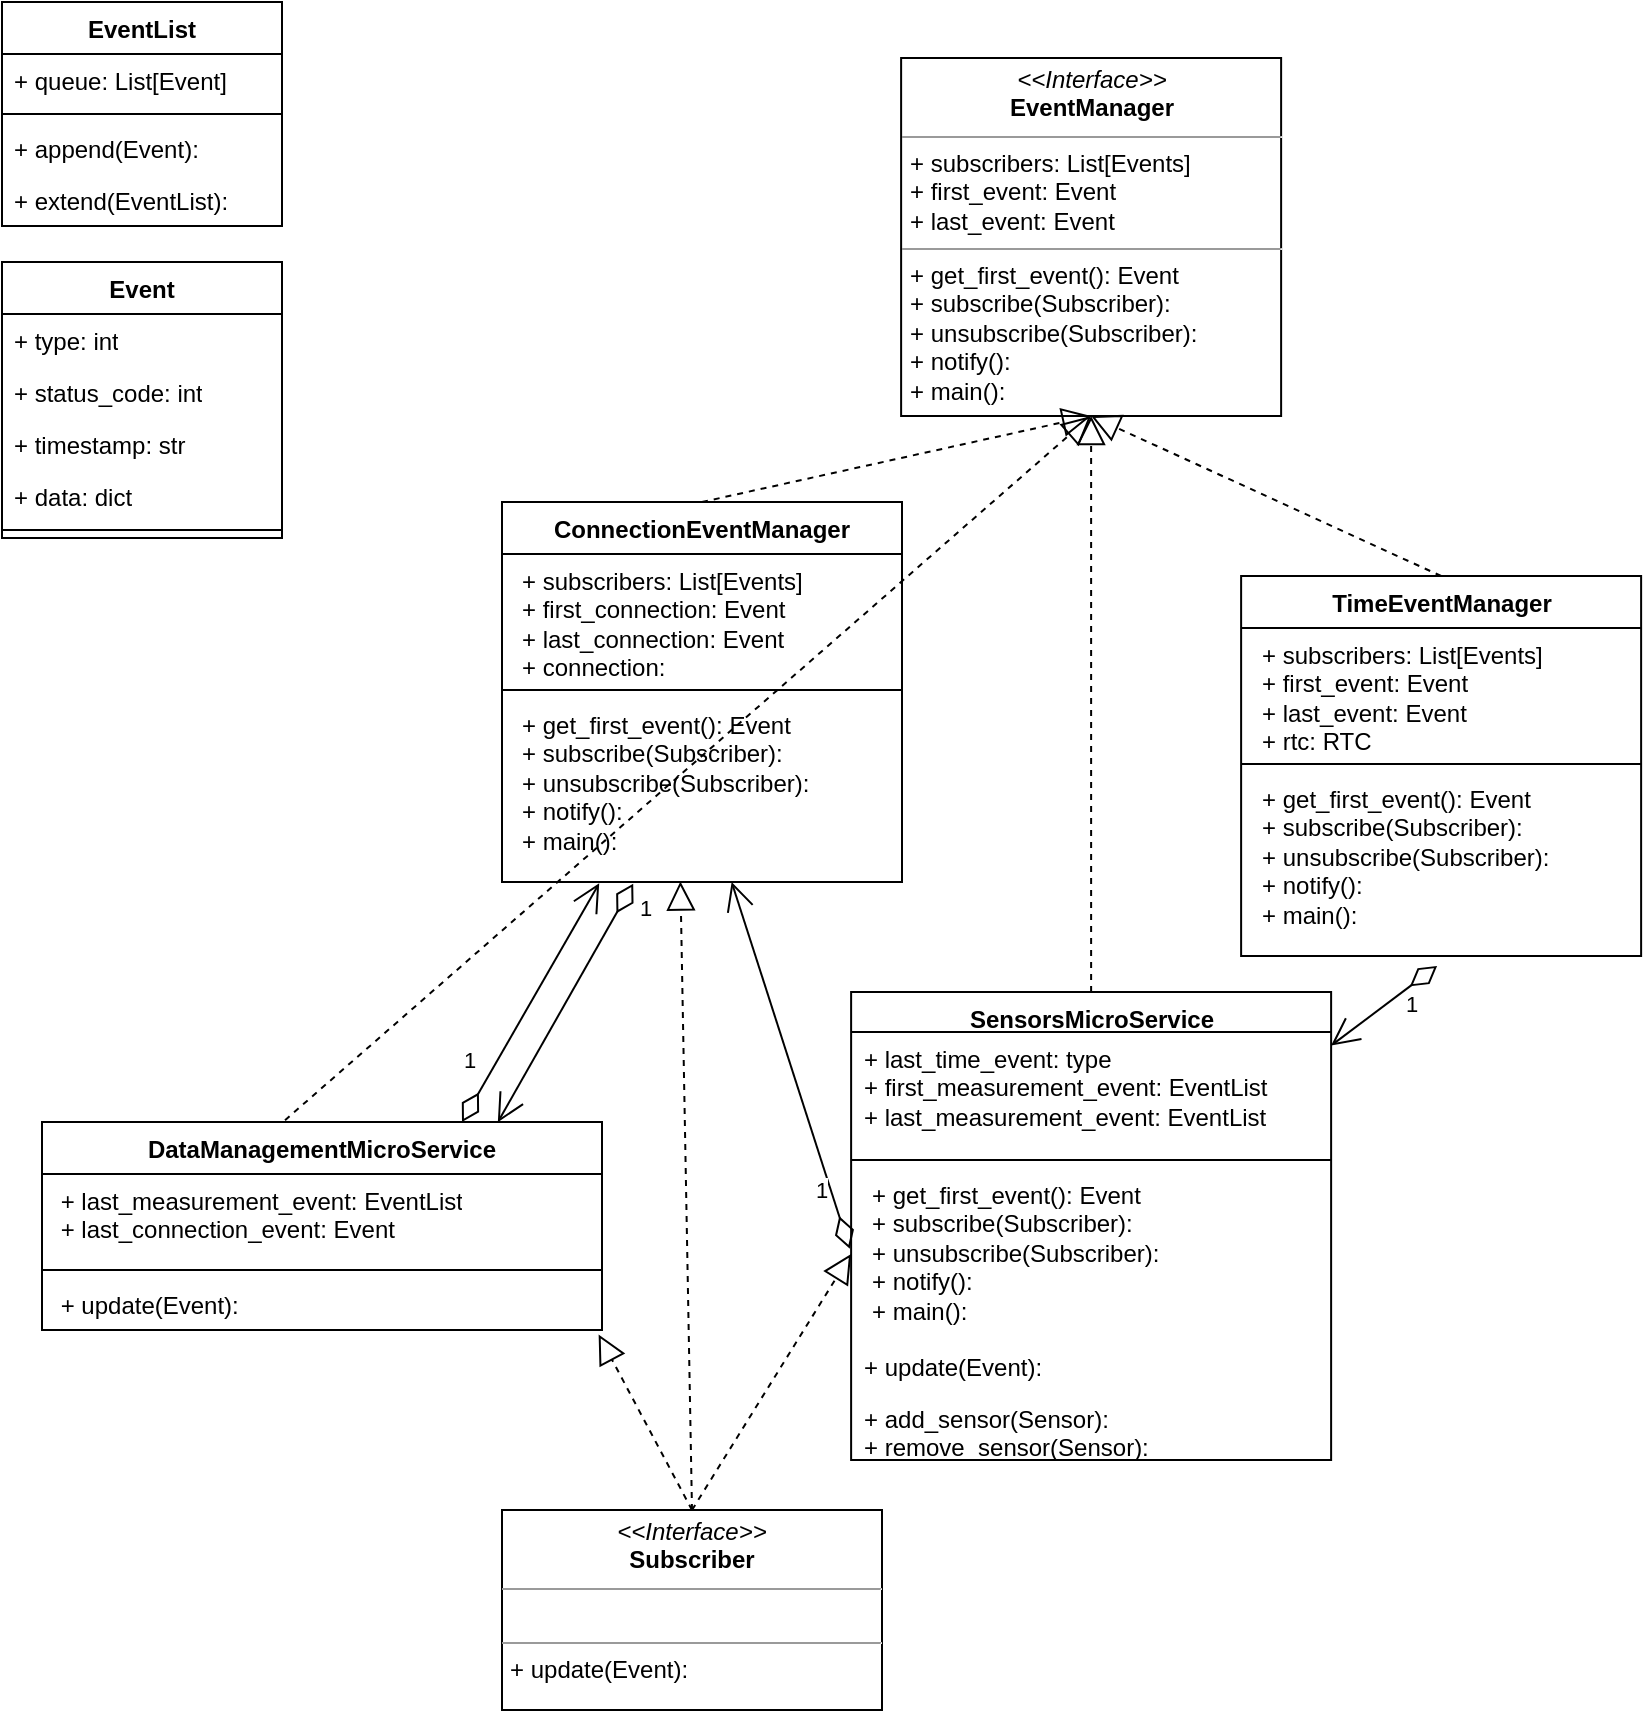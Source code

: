 <mxfile version="23.1.5" type="device">
  <diagram name="Page-1" id="AkYISrHaNfTUQQ3MHmil">
    <mxGraphModel dx="651" dy="523" grid="1" gridSize="10" guides="1" tooltips="1" connect="1" arrows="1" fold="1" page="1" pageScale="1" pageWidth="850" pageHeight="1100" math="0" shadow="0">
      <root>
        <mxCell id="0" />
        <mxCell id="1" parent="0" />
        <mxCell id="Dldf0S_5VanwXCT5Viiu-5" value="&lt;p style=&quot;margin:0px;margin-top:4px;text-align:center;&quot;&gt;&lt;i&gt;&amp;lt;&amp;lt;Interface&amp;gt;&amp;gt;&lt;/i&gt;&lt;br&gt;&lt;b&gt;EventManager&lt;/b&gt;&lt;/p&gt;&lt;hr size=&quot;1&quot;&gt;&lt;p style=&quot;margin:0px;margin-left:4px;&quot;&gt;+ subscribers: List[Events]&lt;br&gt;&lt;/p&gt;&lt;p style=&quot;margin:0px;margin-left:4px;&quot;&gt;+ first_event: Event&lt;br&gt;+ last_event: Event&lt;/p&gt;&lt;hr size=&quot;1&quot;&gt;&lt;p style=&quot;margin:0px;margin-left:4px;&quot;&gt;+ get_first_event(): Event&lt;br&gt;+ subscribe(Subscriber):&amp;nbsp;&lt;br&gt;+ unsubscribe(Subscriber):&amp;nbsp;&lt;br&gt;+ notify():&amp;nbsp;&lt;br&gt;&lt;/p&gt;&lt;p style=&quot;margin:0px;margin-left:4px;&quot;&gt;+ main():&lt;/p&gt;" style="verticalAlign=top;align=left;overflow=fill;fontSize=12;fontFamily=Helvetica;html=1;whiteSpace=wrap;" parent="1" vertex="1">
          <mxGeometry x="479.56" y="48" width="190" height="179" as="geometry" />
        </mxCell>
        <mxCell id="Dldf0S_5VanwXCT5Viiu-6" value="TimeEventManager" style="swimlane;fontStyle=1;align=center;verticalAlign=top;childLayout=stackLayout;horizontal=1;startSize=26;horizontalStack=0;resizeParent=1;resizeParentMax=0;resizeLast=0;collapsible=1;marginBottom=0;whiteSpace=wrap;html=1;" parent="1" vertex="1">
          <mxGeometry x="649.56" y="307" width="200" height="190" as="geometry" />
        </mxCell>
        <mxCell id="Dldf0S_5VanwXCT5Viiu-7" value="&lt;p style=&quot;border-color: var(--border-color); margin: 0px 0px 0px 4px;&quot;&gt;+ subscribers: List[Events]&lt;br style=&quot;border-color: var(--border-color);&quot;&gt;&lt;/p&gt;&lt;p style=&quot;border-color: var(--border-color); margin: 0px 0px 0px 4px;&quot;&gt;+ first_event: Event&lt;br style=&quot;border-color: var(--border-color);&quot;&gt;+ last_event: Event&lt;/p&gt;&lt;p style=&quot;border-color: var(--border-color); margin: 0px 0px 0px 4px;&quot;&gt;+ rtc: RTC&lt;/p&gt;" style="text;strokeColor=none;fillColor=none;align=left;verticalAlign=top;spacingLeft=4;spacingRight=4;overflow=hidden;rotatable=0;points=[[0,0.5],[1,0.5]];portConstraint=eastwest;whiteSpace=wrap;html=1;" parent="Dldf0S_5VanwXCT5Viiu-6" vertex="1">
          <mxGeometry y="26" width="200" height="64" as="geometry" />
        </mxCell>
        <mxCell id="Dldf0S_5VanwXCT5Viiu-8" value="" style="line;strokeWidth=1;fillColor=none;align=left;verticalAlign=middle;spacingTop=-1;spacingLeft=3;spacingRight=3;rotatable=0;labelPosition=right;points=[];portConstraint=eastwest;strokeColor=inherit;" parent="Dldf0S_5VanwXCT5Viiu-6" vertex="1">
          <mxGeometry y="90" width="200" height="8" as="geometry" />
        </mxCell>
        <mxCell id="Dldf0S_5VanwXCT5Viiu-9" value="&lt;p style=&quot;border-color: var(--border-color); margin: 0px 0px 0px 4px;&quot;&gt;+ get_first_event(): Event&lt;br style=&quot;border-color: var(--border-color);&quot;&gt;+ subscribe(Subscriber):&amp;nbsp;&lt;br style=&quot;border-color: var(--border-color);&quot;&gt;+ unsubscribe(Subscriber):&amp;nbsp;&lt;br style=&quot;border-color: var(--border-color);&quot;&gt;+ notify():&amp;nbsp;&lt;br style=&quot;border-color: var(--border-color);&quot;&gt;&lt;/p&gt;&lt;p style=&quot;border-color: var(--border-color); margin: 0px 0px 0px 4px;&quot;&gt;+ main():&lt;/p&gt;" style="text;strokeColor=none;fillColor=none;align=left;verticalAlign=top;spacingLeft=4;spacingRight=4;overflow=hidden;rotatable=0;points=[[0,0.5],[1,0.5]];portConstraint=eastwest;whiteSpace=wrap;html=1;" parent="Dldf0S_5VanwXCT5Viiu-6" vertex="1">
          <mxGeometry y="98" width="200" height="92" as="geometry" />
        </mxCell>
        <mxCell id="Dldf0S_5VanwXCT5Viiu-11" value="" style="endArrow=block;dashed=1;endFill=0;endSize=12;html=1;rounded=0;exitX=0.5;exitY=0;exitDx=0;exitDy=0;entryX=0.5;entryY=1;entryDx=0;entryDy=0;" parent="1" source="Dldf0S_5VanwXCT5Viiu-6" target="Dldf0S_5VanwXCT5Viiu-5" edge="1">
          <mxGeometry width="160" relative="1" as="geometry">
            <mxPoint x="409.56" y="447" as="sourcePoint" />
            <mxPoint x="569.56" y="447" as="targetPoint" />
          </mxGeometry>
        </mxCell>
        <mxCell id="Dldf0S_5VanwXCT5Viiu-16" value="Event" style="swimlane;fontStyle=1;align=center;verticalAlign=top;childLayout=stackLayout;horizontal=1;startSize=26;horizontalStack=0;resizeParent=1;resizeParentMax=0;resizeLast=0;collapsible=1;marginBottom=0;whiteSpace=wrap;html=1;" parent="1" vertex="1">
          <mxGeometry x="30" y="150" width="140" height="138" as="geometry" />
        </mxCell>
        <mxCell id="Dldf0S_5VanwXCT5Viiu-17" value="+ type: int" style="text;strokeColor=none;fillColor=none;align=left;verticalAlign=top;spacingLeft=4;spacingRight=4;overflow=hidden;rotatable=0;points=[[0,0.5],[1,0.5]];portConstraint=eastwest;whiteSpace=wrap;html=1;" parent="Dldf0S_5VanwXCT5Viiu-16" vertex="1">
          <mxGeometry y="26" width="140" height="26" as="geometry" />
        </mxCell>
        <mxCell id="Dldf0S_5VanwXCT5Viiu-20" value="+ status_code: int" style="text;strokeColor=none;fillColor=none;align=left;verticalAlign=top;spacingLeft=4;spacingRight=4;overflow=hidden;rotatable=0;points=[[0,0.5],[1,0.5]];portConstraint=eastwest;whiteSpace=wrap;html=1;" parent="Dldf0S_5VanwXCT5Viiu-16" vertex="1">
          <mxGeometry y="52" width="140" height="26" as="geometry" />
        </mxCell>
        <mxCell id="Dldf0S_5VanwXCT5Viiu-22" value="+ timestamp: str" style="text;strokeColor=none;fillColor=none;align=left;verticalAlign=top;spacingLeft=4;spacingRight=4;overflow=hidden;rotatable=0;points=[[0,0.5],[1,0.5]];portConstraint=eastwest;whiteSpace=wrap;html=1;" parent="Dldf0S_5VanwXCT5Viiu-16" vertex="1">
          <mxGeometry y="78" width="140" height="26" as="geometry" />
        </mxCell>
        <mxCell id="Dldf0S_5VanwXCT5Viiu-21" value="+ data: dict" style="text;strokeColor=none;fillColor=none;align=left;verticalAlign=top;spacingLeft=4;spacingRight=4;overflow=hidden;rotatable=0;points=[[0,0.5],[1,0.5]];portConstraint=eastwest;whiteSpace=wrap;html=1;" parent="Dldf0S_5VanwXCT5Viiu-16" vertex="1">
          <mxGeometry y="104" width="140" height="26" as="geometry" />
        </mxCell>
        <mxCell id="Dldf0S_5VanwXCT5Viiu-18" value="" style="line;strokeWidth=1;fillColor=none;align=left;verticalAlign=middle;spacingTop=-1;spacingLeft=3;spacingRight=3;rotatable=0;labelPosition=right;points=[];portConstraint=eastwest;strokeColor=inherit;" parent="Dldf0S_5VanwXCT5Viiu-16" vertex="1">
          <mxGeometry y="130" width="140" height="8" as="geometry" />
        </mxCell>
        <mxCell id="Dldf0S_5VanwXCT5Viiu-23" value="EventList" style="swimlane;fontStyle=1;align=center;verticalAlign=top;childLayout=stackLayout;horizontal=1;startSize=26;horizontalStack=0;resizeParent=1;resizeParentMax=0;resizeLast=0;collapsible=1;marginBottom=0;whiteSpace=wrap;html=1;" parent="1" vertex="1">
          <mxGeometry x="30" y="20" width="140" height="112" as="geometry" />
        </mxCell>
        <mxCell id="Dldf0S_5VanwXCT5Viiu-24" value="+ queue: List[Event]" style="text;strokeColor=none;fillColor=none;align=left;verticalAlign=top;spacingLeft=4;spacingRight=4;overflow=hidden;rotatable=0;points=[[0,0.5],[1,0.5]];portConstraint=eastwest;whiteSpace=wrap;html=1;" parent="Dldf0S_5VanwXCT5Viiu-23" vertex="1">
          <mxGeometry y="26" width="140" height="26" as="geometry" />
        </mxCell>
        <mxCell id="Dldf0S_5VanwXCT5Viiu-28" value="" style="line;strokeWidth=1;fillColor=none;align=left;verticalAlign=middle;spacingTop=-1;spacingLeft=3;spacingRight=3;rotatable=0;labelPosition=right;points=[];portConstraint=eastwest;strokeColor=inherit;" parent="Dldf0S_5VanwXCT5Viiu-23" vertex="1">
          <mxGeometry y="52" width="140" height="8" as="geometry" />
        </mxCell>
        <mxCell id="Dldf0S_5VanwXCT5Viiu-29" value="+ append(Event):&amp;nbsp;" style="text;strokeColor=none;fillColor=none;align=left;verticalAlign=top;spacingLeft=4;spacingRight=4;overflow=hidden;rotatable=0;points=[[0,0.5],[1,0.5]];portConstraint=eastwest;whiteSpace=wrap;html=1;" parent="Dldf0S_5VanwXCT5Viiu-23" vertex="1">
          <mxGeometry y="60" width="140" height="26" as="geometry" />
        </mxCell>
        <mxCell id="Dldf0S_5VanwXCT5Viiu-30" value="+ extend(EventList):&amp;nbsp;" style="text;strokeColor=none;fillColor=none;align=left;verticalAlign=top;spacingLeft=4;spacingRight=4;overflow=hidden;rotatable=0;points=[[0,0.5],[1,0.5]];portConstraint=eastwest;whiteSpace=wrap;html=1;" parent="Dldf0S_5VanwXCT5Viiu-23" vertex="1">
          <mxGeometry y="86" width="140" height="26" as="geometry" />
        </mxCell>
        <mxCell id="Dldf0S_5VanwXCT5Viiu-35" value="&lt;p style=&quot;margin:0px;margin-top:4px;text-align:center;&quot;&gt;&lt;i&gt;&amp;lt;&amp;lt;Interface&amp;gt;&amp;gt;&lt;/i&gt;&lt;br&gt;&lt;b&gt;Subscriber&lt;/b&gt;&lt;/p&gt;&lt;hr size=&quot;1&quot;&gt;&lt;p style=&quot;margin:0px;margin-left:4px;&quot;&gt;&lt;br&gt;&lt;/p&gt;&lt;hr size=&quot;1&quot;&gt;&lt;p style=&quot;margin:0px;margin-left:4px;&quot;&gt;+ update(Event):&lt;br&gt;&lt;/p&gt;" style="verticalAlign=top;align=left;overflow=fill;fontSize=12;fontFamily=Helvetica;html=1;whiteSpace=wrap;" parent="1" vertex="1">
          <mxGeometry x="280" y="774" width="190" height="100" as="geometry" />
        </mxCell>
        <mxCell id="Dldf0S_5VanwXCT5Viiu-36" value="ConnectionEventManager" style="swimlane;fontStyle=1;align=center;verticalAlign=top;childLayout=stackLayout;horizontal=1;startSize=26;horizontalStack=0;resizeParent=1;resizeParentMax=0;resizeLast=0;collapsible=1;marginBottom=0;whiteSpace=wrap;html=1;" parent="1" vertex="1">
          <mxGeometry x="280" y="270" width="200" height="190" as="geometry" />
        </mxCell>
        <mxCell id="Dldf0S_5VanwXCT5Viiu-37" value="&lt;p style=&quot;border-color: var(--border-color); margin: 0px 0px 0px 4px;&quot;&gt;+ subscribers: List[Events]&lt;br style=&quot;border-color: var(--border-color);&quot;&gt;&lt;/p&gt;&lt;p style=&quot;border-color: var(--border-color); margin: 0px 0px 0px 4px;&quot;&gt;+ first_connection: Event&lt;br style=&quot;border-color: var(--border-color);&quot;&gt;+ last_connection: Event&lt;/p&gt;&lt;p style=&quot;border-color: var(--border-color); margin: 0px 0px 0px 4px;&quot;&gt;+ connection:&lt;/p&gt;" style="text;strokeColor=none;fillColor=none;align=left;verticalAlign=top;spacingLeft=4;spacingRight=4;overflow=hidden;rotatable=0;points=[[0,0.5],[1,0.5]];portConstraint=eastwest;whiteSpace=wrap;html=1;" parent="Dldf0S_5VanwXCT5Viiu-36" vertex="1">
          <mxGeometry y="26" width="200" height="64" as="geometry" />
        </mxCell>
        <mxCell id="Dldf0S_5VanwXCT5Viiu-38" value="" style="line;strokeWidth=1;fillColor=none;align=left;verticalAlign=middle;spacingTop=-1;spacingLeft=3;spacingRight=3;rotatable=0;labelPosition=right;points=[];portConstraint=eastwest;strokeColor=inherit;" parent="Dldf0S_5VanwXCT5Viiu-36" vertex="1">
          <mxGeometry y="90" width="200" height="8" as="geometry" />
        </mxCell>
        <mxCell id="Dldf0S_5VanwXCT5Viiu-39" value="&lt;p style=&quot;border-color: var(--border-color); margin: 0px 0px 0px 4px;&quot;&gt;+ get_first_event(): Event&lt;br style=&quot;border-color: var(--border-color);&quot;&gt;+ subscribe(Subscriber):&amp;nbsp;&lt;br style=&quot;border-color: var(--border-color);&quot;&gt;+ unsubscribe(Subscriber):&amp;nbsp;&lt;br style=&quot;border-color: var(--border-color);&quot;&gt;+ notify():&amp;nbsp;&lt;br style=&quot;border-color: var(--border-color);&quot;&gt;&lt;/p&gt;&lt;p style=&quot;border-color: var(--border-color); margin: 0px 0px 0px 4px;&quot;&gt;+ main():&lt;/p&gt;" style="text;strokeColor=none;fillColor=none;align=left;verticalAlign=top;spacingLeft=4;spacingRight=4;overflow=hidden;rotatable=0;points=[[0,0.5],[1,0.5]];portConstraint=eastwest;whiteSpace=wrap;html=1;" parent="Dldf0S_5VanwXCT5Viiu-36" vertex="1">
          <mxGeometry y="98" width="200" height="92" as="geometry" />
        </mxCell>
        <mxCell id="Dldf0S_5VanwXCT5Viiu-41" value="" style="endArrow=block;dashed=1;endFill=0;endSize=12;html=1;rounded=0;exitX=0.5;exitY=0;exitDx=0;exitDy=0;entryX=0.5;entryY=1;entryDx=0;entryDy=0;" parent="1" source="Dldf0S_5VanwXCT5Viiu-36" target="Dldf0S_5VanwXCT5Viiu-5" edge="1">
          <mxGeometry width="160" relative="1" as="geometry">
            <mxPoint x="554.56" y="287" as="sourcePoint" />
            <mxPoint x="379.56" y="207" as="targetPoint" />
          </mxGeometry>
        </mxCell>
        <mxCell id="Dldf0S_5VanwXCT5Viiu-42" value="SensorsMicroService" style="swimlane;fontStyle=1;align=center;verticalAlign=top;childLayout=stackLayout;horizontal=1;startSize=20;horizontalStack=0;resizeParent=1;resizeParentMax=0;resizeLast=0;collapsible=1;marginBottom=0;whiteSpace=wrap;html=1;" parent="1" vertex="1">
          <mxGeometry x="454.56" y="515" width="240" height="234" as="geometry" />
        </mxCell>
        <mxCell id="Dldf0S_5VanwXCT5Viiu-43" value="+ last_time_event: type&lt;br&gt;+ first_measurement_event: EventList&lt;br&gt;+ last_measurement_event: EventList" style="text;strokeColor=none;fillColor=none;align=left;verticalAlign=top;spacingLeft=4;spacingRight=4;overflow=hidden;rotatable=0;points=[[0,0.5],[1,0.5]];portConstraint=eastwest;whiteSpace=wrap;html=1;" parent="Dldf0S_5VanwXCT5Viiu-42" vertex="1">
          <mxGeometry y="20" width="240" height="60" as="geometry" />
        </mxCell>
        <mxCell id="Dldf0S_5VanwXCT5Viiu-44" value="" style="line;strokeWidth=1;fillColor=none;align=left;verticalAlign=middle;spacingTop=-1;spacingLeft=3;spacingRight=3;rotatable=0;labelPosition=right;points=[];portConstraint=eastwest;strokeColor=inherit;" parent="Dldf0S_5VanwXCT5Viiu-42" vertex="1">
          <mxGeometry y="80" width="240" height="8" as="geometry" />
        </mxCell>
        <mxCell id="Dldf0S_5VanwXCT5Viiu-45" value="&lt;p style=&quot;border-color: var(--border-color); margin: 0px 0px 0px 4px;&quot;&gt;+ get_first_event(): Event&lt;br style=&quot;border-color: var(--border-color);&quot;&gt;+ subscribe(Subscriber):&amp;nbsp;&lt;br style=&quot;border-color: var(--border-color);&quot;&gt;+ unsubscribe(Subscriber):&amp;nbsp;&lt;br style=&quot;border-color: var(--border-color);&quot;&gt;+ notify():&amp;nbsp;&lt;br style=&quot;border-color: var(--border-color);&quot;&gt;&lt;/p&gt;&lt;p style=&quot;border-color: var(--border-color); margin: 0px 0px 0px 4px;&quot;&gt;+ main():&lt;/p&gt;" style="text;strokeColor=none;fillColor=none;align=left;verticalAlign=top;spacingLeft=4;spacingRight=4;overflow=hidden;rotatable=0;points=[[0,0.5],[1,0.5]];portConstraint=eastwest;whiteSpace=wrap;html=1;" parent="Dldf0S_5VanwXCT5Viiu-42" vertex="1">
          <mxGeometry y="88" width="240" height="86" as="geometry" />
        </mxCell>
        <mxCell id="Dldf0S_5VanwXCT5Viiu-47" value="+ update(Event):&amp;nbsp;" style="text;strokeColor=none;fillColor=none;align=left;verticalAlign=top;spacingLeft=4;spacingRight=4;overflow=hidden;rotatable=0;points=[[0,0.5],[1,0.5]];portConstraint=eastwest;whiteSpace=wrap;html=1;" parent="Dldf0S_5VanwXCT5Viiu-42" vertex="1">
          <mxGeometry y="174" width="240" height="26" as="geometry" />
        </mxCell>
        <mxCell id="Dldf0S_5VanwXCT5Viiu-48" value="+ add_sensor(Sensor):&amp;nbsp;&lt;br&gt;+ remove_sensor(Sensor):" style="text;strokeColor=none;fillColor=none;align=left;verticalAlign=top;spacingLeft=4;spacingRight=4;overflow=hidden;rotatable=0;points=[[0,0.5],[1,0.5]];portConstraint=eastwest;whiteSpace=wrap;html=1;" parent="Dldf0S_5VanwXCT5Viiu-42" vertex="1">
          <mxGeometry y="200" width="240" height="34" as="geometry" />
        </mxCell>
        <mxCell id="Dldf0S_5VanwXCT5Viiu-46" value="" style="endArrow=block;dashed=1;endFill=0;endSize=12;html=1;rounded=0;exitX=0.5;exitY=0;exitDx=0;exitDy=0;entryX=0;entryY=0.5;entryDx=0;entryDy=0;" parent="1" source="Dldf0S_5VanwXCT5Viiu-35" target="Dldf0S_5VanwXCT5Viiu-45" edge="1">
          <mxGeometry width="160" relative="1" as="geometry">
            <mxPoint x="1167.06" y="638" as="sourcePoint" />
            <mxPoint x="1272.06" y="558" as="targetPoint" />
          </mxGeometry>
        </mxCell>
        <mxCell id="Dldf0S_5VanwXCT5Viiu-49" value="1" style="endArrow=open;html=1;endSize=12;startArrow=diamondThin;startSize=14;startFill=0;align=left;verticalAlign=bottom;rounded=0;exitX=0.49;exitY=1.054;exitDx=0;exitDy=0;exitPerimeter=0;" parent="1" source="Dldf0S_5VanwXCT5Viiu-9" target="Dldf0S_5VanwXCT5Viiu-42" edge="1">
          <mxGeometry x="-0.066" y="12" relative="1" as="geometry">
            <mxPoint x="639.56" y="648" as="sourcePoint" />
            <mxPoint x="799.56" y="648" as="targetPoint" />
            <mxPoint as="offset" />
          </mxGeometry>
        </mxCell>
        <mxCell id="Dldf0S_5VanwXCT5Viiu-52" value="" style="endArrow=block;dashed=1;endFill=0;endSize=12;html=1;rounded=0;exitX=0.5;exitY=0;exitDx=0;exitDy=0;" parent="1" source="Dldf0S_5VanwXCT5Viiu-42" target="Dldf0S_5VanwXCT5Viiu-5" edge="1">
          <mxGeometry width="160" relative="1" as="geometry">
            <mxPoint x="569.56" y="508" as="sourcePoint" />
            <mxPoint x="589.56" y="280" as="targetPoint" />
          </mxGeometry>
        </mxCell>
        <mxCell id="0JNctuInKH2-LKgJxgL8-2" value="DataManagementMicroService" style="swimlane;fontStyle=1;align=center;verticalAlign=top;childLayout=stackLayout;horizontal=1;startSize=26;horizontalStack=0;resizeParent=1;resizeParentMax=0;resizeLast=0;collapsible=1;marginBottom=0;whiteSpace=wrap;html=1;" parent="1" vertex="1">
          <mxGeometry x="50" y="580" width="280" height="104" as="geometry" />
        </mxCell>
        <mxCell id="0JNctuInKH2-LKgJxgL8-3" value="&lt;p style=&quot;border-color: var(--border-color); margin: 0px 0px 0px 4px;&quot;&gt;&lt;/p&gt;&amp;nbsp;+ last_measurement_event: EventList&lt;br&gt;&amp;nbsp;+ last_connection_event: Event&amp;nbsp;&lt;br&gt;&lt;p style=&quot;border-color: var(--border-color); margin: 0px 0px 0px 4px;&quot;&gt;&lt;br&gt;&lt;/p&gt;" style="text;strokeColor=none;fillColor=none;align=left;verticalAlign=top;spacingLeft=4;spacingRight=4;overflow=hidden;rotatable=0;points=[[0,0.5],[1,0.5]];portConstraint=eastwest;whiteSpace=wrap;html=1;" parent="0JNctuInKH2-LKgJxgL8-2" vertex="1">
          <mxGeometry y="26" width="280" height="44" as="geometry" />
        </mxCell>
        <mxCell id="0JNctuInKH2-LKgJxgL8-4" value="" style="line;strokeWidth=1;fillColor=none;align=left;verticalAlign=middle;spacingTop=-1;spacingLeft=3;spacingRight=3;rotatable=0;labelPosition=right;points=[];portConstraint=eastwest;strokeColor=inherit;" parent="0JNctuInKH2-LKgJxgL8-2" vertex="1">
          <mxGeometry y="70" width="280" height="8" as="geometry" />
        </mxCell>
        <mxCell id="0JNctuInKH2-LKgJxgL8-10" value="&amp;nbsp;+ update(Event):&amp;nbsp;" style="text;strokeColor=none;fillColor=none;align=left;verticalAlign=top;spacingLeft=4;spacingRight=4;overflow=hidden;rotatable=0;points=[[0,0.5],[1,0.5]];portConstraint=eastwest;whiteSpace=wrap;html=1;" parent="0JNctuInKH2-LKgJxgL8-2" vertex="1">
          <mxGeometry y="78" width="280" height="26" as="geometry" />
        </mxCell>
        <mxCell id="0JNctuInKH2-LKgJxgL8-7" value="" style="endArrow=block;dashed=1;endFill=0;endSize=12;html=1;rounded=0;exitX=0.5;exitY=0;exitDx=0;exitDy=0;entryX=0.994;entryY=1.088;entryDx=0;entryDy=0;entryPerimeter=0;" parent="1" source="Dldf0S_5VanwXCT5Viiu-35" target="0JNctuInKH2-LKgJxgL8-10" edge="1">
          <mxGeometry width="160" relative="1" as="geometry">
            <mxPoint x="279.56" y="660" as="sourcePoint" />
            <mxPoint x="280.84" y="708.48" as="targetPoint" />
          </mxGeometry>
        </mxCell>
        <mxCell id="0JNctuInKH2-LKgJxgL8-8" value="1" style="endArrow=open;html=1;endSize=12;startArrow=diamondThin;startSize=14;startFill=0;align=left;verticalAlign=bottom;rounded=0;exitX=0.328;exitY=1.009;exitDx=0;exitDy=0;exitPerimeter=0;entryX=0.814;entryY=0.001;entryDx=0;entryDy=0;entryPerimeter=0;" parent="1" source="Dldf0S_5VanwXCT5Viiu-39" target="0JNctuInKH2-LKgJxgL8-2" edge="1">
          <mxGeometry x="-0.738" y="12" relative="1" as="geometry">
            <mxPoint x="387.52" y="497.004" as="sourcePoint" />
            <mxPoint x="280.0" y="651.78" as="targetPoint" />
            <mxPoint as="offset" />
          </mxGeometry>
        </mxCell>
        <mxCell id="0JNctuInKH2-LKgJxgL8-9" value="1" style="endArrow=open;html=1;endSize=12;startArrow=diamondThin;startSize=14;startFill=0;align=left;verticalAlign=bottom;rounded=0;exitX=-0.003;exitY=0.469;exitDx=0;exitDy=0;exitPerimeter=0;" parent="1" source="Dldf0S_5VanwXCT5Viiu-45" target="Dldf0S_5VanwXCT5Viiu-39" edge="1">
          <mxGeometry x="-0.737" y="12" relative="1" as="geometry">
            <mxPoint x="401" y="510" as="sourcePoint" />
            <mxPoint x="392" y="501" as="targetPoint" />
            <mxPoint as="offset" />
          </mxGeometry>
        </mxCell>
        <mxCell id="QnipjceP0XBKDwAKvEBw-1" value="1" style="endArrow=open;html=1;endSize=12;startArrow=diamondThin;startSize=14;startFill=0;align=left;verticalAlign=bottom;rounded=0;entryX=0.243;entryY=1.007;entryDx=0;entryDy=0;entryPerimeter=0;exitX=0.75;exitY=0;exitDx=0;exitDy=0;" parent="1" source="0JNctuInKH2-LKgJxgL8-2" target="Dldf0S_5VanwXCT5Viiu-39" edge="1">
          <mxGeometry x="-0.737" y="12" relative="1" as="geometry">
            <mxPoint x="270" y="570" as="sourcePoint" />
            <mxPoint x="364.8" y="459.998" as="targetPoint" />
            <mxPoint as="offset" />
          </mxGeometry>
        </mxCell>
        <mxCell id="QnipjceP0XBKDwAKvEBw-2" value="" style="endArrow=block;dashed=1;endFill=0;endSize=12;html=1;rounded=0;exitX=0.5;exitY=0;exitDx=0;exitDy=0;entryX=0.446;entryY=0.997;entryDx=0;entryDy=0;entryPerimeter=0;" parent="1" source="Dldf0S_5VanwXCT5Viiu-35" target="Dldf0S_5VanwXCT5Viiu-39" edge="1">
          <mxGeometry width="160" relative="1" as="geometry">
            <mxPoint x="355" y="812.17" as="sourcePoint" />
            <mxPoint x="385.16" y="469.998" as="targetPoint" />
          </mxGeometry>
        </mxCell>
        <mxCell id="HZKZdmpIAcJtquFjkuvW-1" value="" style="endArrow=block;dashed=1;endFill=0;endSize=12;html=1;rounded=0;exitX=0.434;exitY=-0.009;exitDx=0;exitDy=0;entryX=0.5;entryY=1;entryDx=0;entryDy=0;exitPerimeter=0;" edge="1" parent="1" source="0JNctuInKH2-LKgJxgL8-2" target="Dldf0S_5VanwXCT5Viiu-5">
          <mxGeometry width="160" relative="1" as="geometry">
            <mxPoint x="120" y="387" as="sourcePoint" />
            <mxPoint x="575" y="230" as="targetPoint" />
          </mxGeometry>
        </mxCell>
      </root>
    </mxGraphModel>
  </diagram>
</mxfile>

